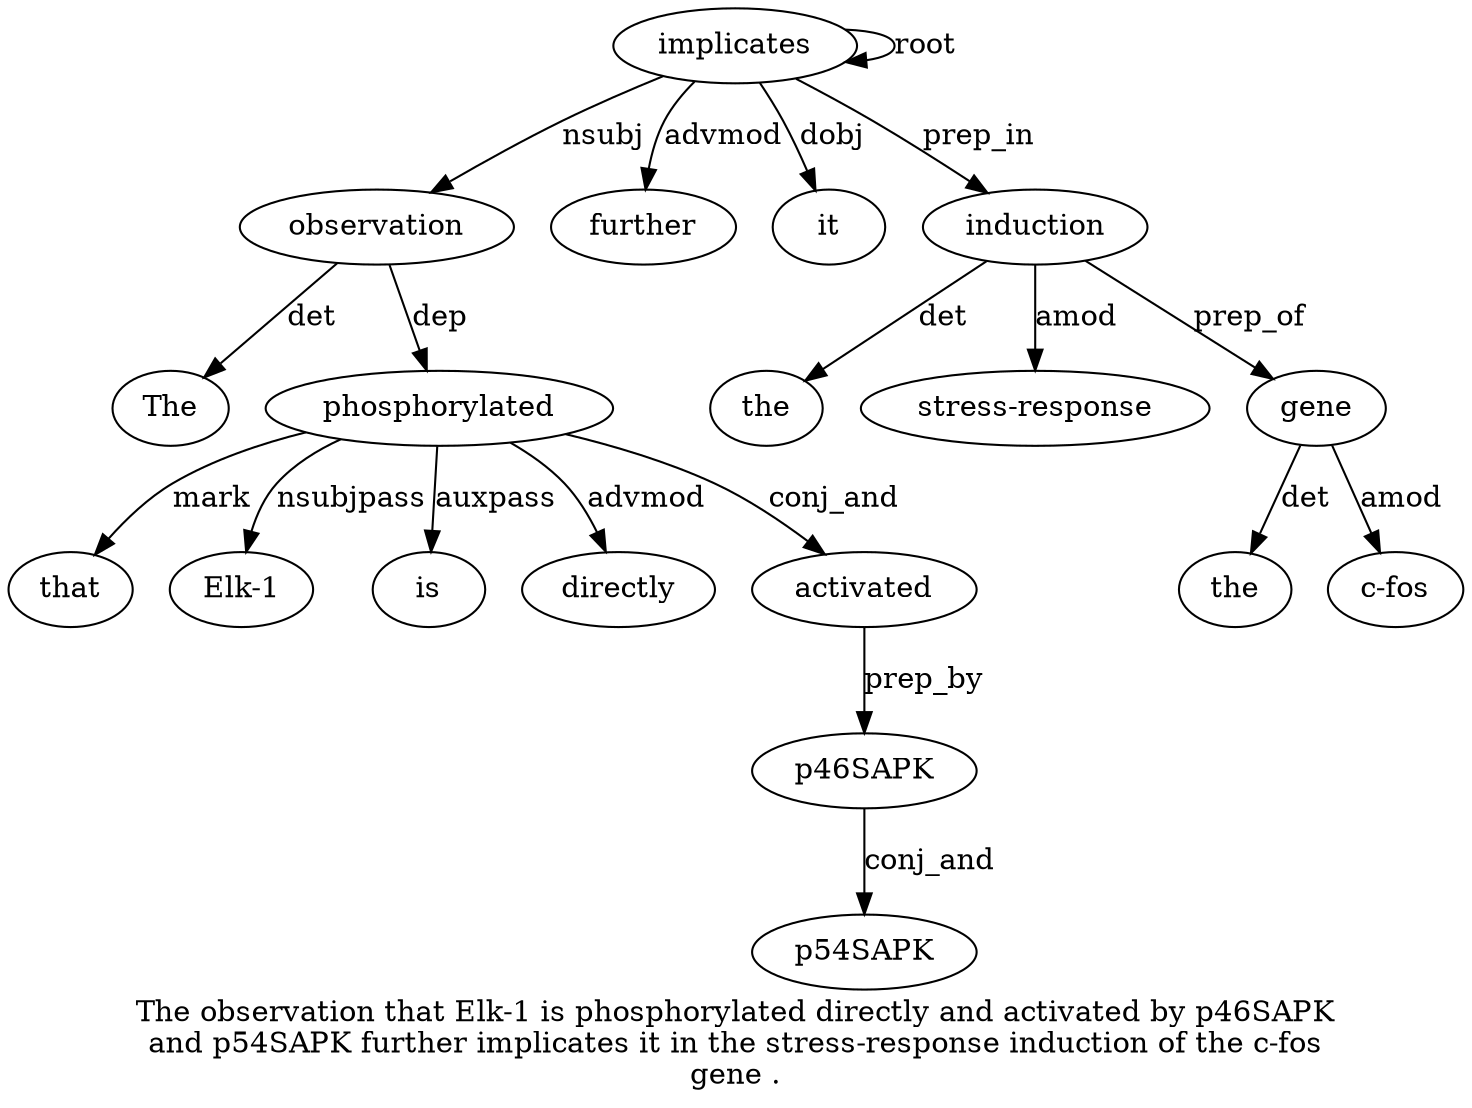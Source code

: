 digraph "The observation that Elk-1 is phosphorylated directly and activated by p46SAPK and p54SAPK further implicates it in the stress-response induction of the c-fos gene ." {
label="The observation that Elk-1 is phosphorylated directly and activated by p46SAPK
and p54SAPK further implicates it in the stress-response induction of the c-fos
gene .";
observation2 [style=filled, fillcolor=white, label=observation];
The1 [style=filled, fillcolor=white, label=The];
observation2 -> The1  [label=det];
implicates15 [style=filled, fillcolor=white, label=implicates];
implicates15 -> observation2  [label=nsubj];
phosphorylated6 [style=filled, fillcolor=white, label=phosphorylated];
that3 [style=filled, fillcolor=white, label=that];
phosphorylated6 -> that3  [label=mark];
"Elk-14" [style=filled, fillcolor=white, label="Elk-1"];
phosphorylated6 -> "Elk-14"  [label=nsubjpass];
is5 [style=filled, fillcolor=white, label=is];
phosphorylated6 -> is5  [label=auxpass];
observation2 -> phosphorylated6  [label=dep];
directly7 [style=filled, fillcolor=white, label=directly];
phosphorylated6 -> directly7  [label=advmod];
activated9 [style=filled, fillcolor=white, label=activated];
phosphorylated6 -> activated9  [label=conj_and];
p46SAPK11 [style=filled, fillcolor=white, label=p46SAPK];
activated9 -> p46SAPK11  [label=prep_by];
p54SAPK13 [style=filled, fillcolor=white, label=p54SAPK];
p46SAPK11 -> p54SAPK13  [label=conj_and];
further14 [style=filled, fillcolor=white, label=further];
implicates15 -> further14  [label=advmod];
implicates15 -> implicates15  [label=root];
it16 [style=filled, fillcolor=white, label=it];
implicates15 -> it16  [label=dobj];
induction20 [style=filled, fillcolor=white, label=induction];
the18 [style=filled, fillcolor=white, label=the];
induction20 -> the18  [label=det];
"stress-response19" [style=filled, fillcolor=white, label="stress-response"];
induction20 -> "stress-response19"  [label=amod];
implicates15 -> induction20  [label=prep_in];
gene24 [style=filled, fillcolor=white, label=gene];
the22 [style=filled, fillcolor=white, label=the];
gene24 -> the22  [label=det];
"c-fos23" [style=filled, fillcolor=white, label="c-fos"];
gene24 -> "c-fos23"  [label=amod];
induction20 -> gene24  [label=prep_of];
}
